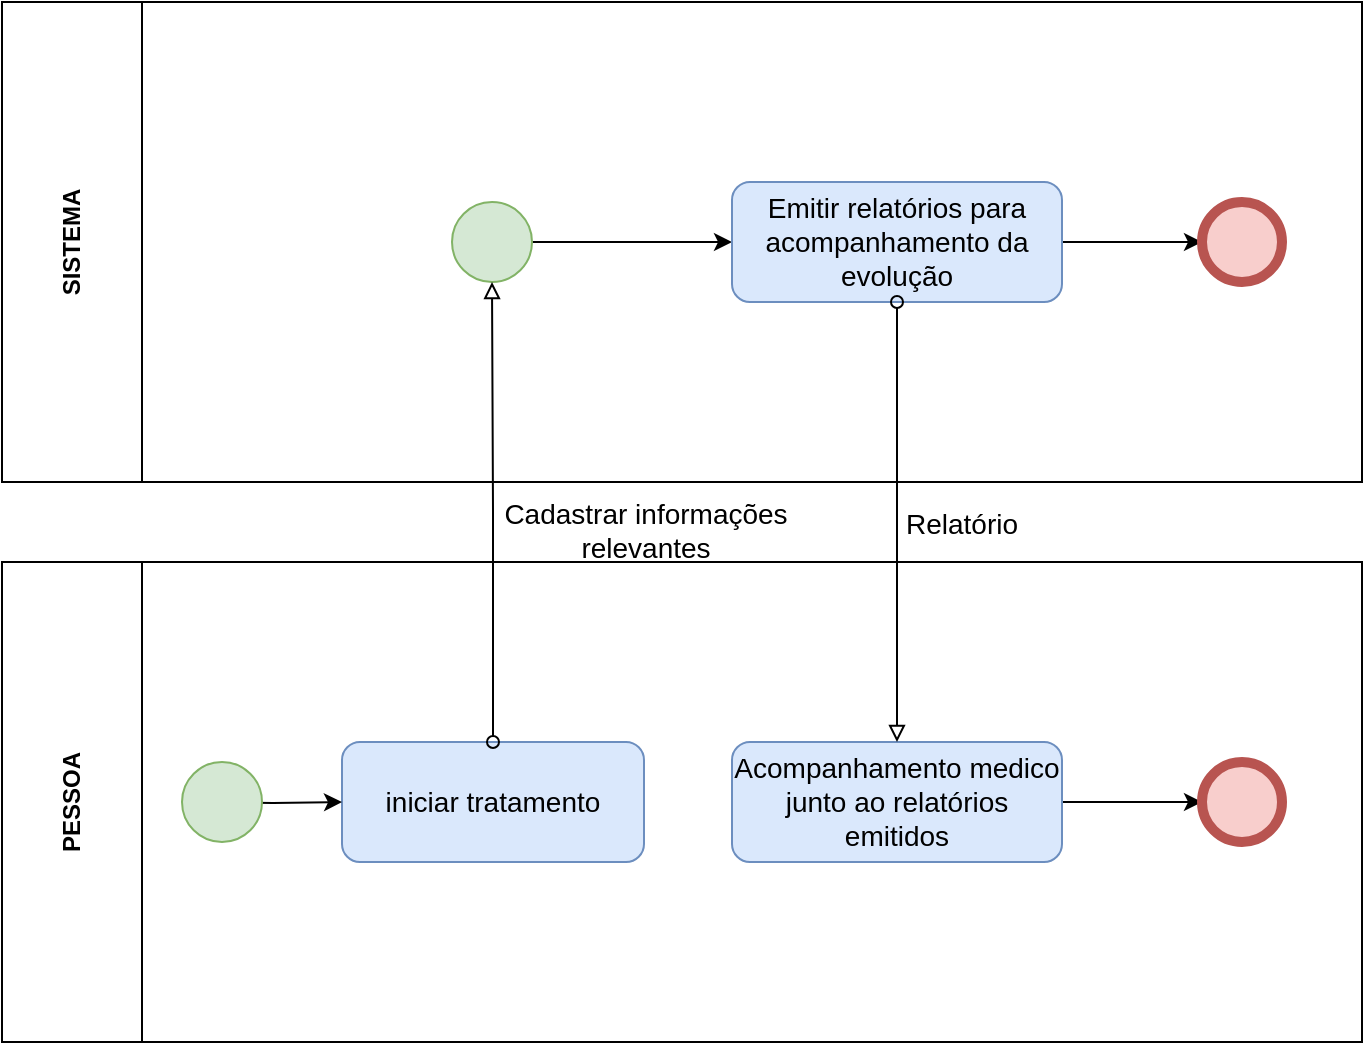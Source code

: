 <mxfile version="21.7.2" type="github">
  <diagram name="Page-1" id="2a216829-ef6e-dabb-86c1-c78162f3ba2b">
    <mxGraphModel dx="2040" dy="932" grid="0" gridSize="10" guides="0" tooltips="1" connect="1" arrows="1" fold="1" page="0" pageScale="1" pageWidth="850" pageHeight="1100" background="none" math="0" shadow="0">
      <root>
        <mxCell id="0" />
        <mxCell id="1" parent="0" />
        <mxCell id="FSBz58N6oUObReiZ5gnp-5" value="PESSOA" style="swimlane;horizontal=0;whiteSpace=wrap;html=1;startSize=70;" vertex="1" parent="1">
          <mxGeometry x="450" y="490" width="680" height="240" as="geometry" />
        </mxCell>
        <mxCell id="FSBz58N6oUObReiZ5gnp-7" value="&lt;font style=&quot;font-size: 14px;&quot;&gt;iniciar tratamento&lt;/font&gt;" style="rounded=1;whiteSpace=wrap;html=1;fillColor=#dae8fc;strokeColor=#6c8ebf;" vertex="1" parent="FSBz58N6oUObReiZ5gnp-5">
          <mxGeometry x="170" y="90" width="151" height="60" as="geometry" />
        </mxCell>
        <mxCell id="FSBz58N6oUObReiZ5gnp-44" style="edgeStyle=orthogonalEdgeStyle;rounded=0;orthogonalLoop=1;jettySize=auto;html=1;entryX=0;entryY=0.5;entryDx=0;entryDy=0;" edge="1" parent="FSBz58N6oUObReiZ5gnp-5" source="FSBz58N6oUObReiZ5gnp-22" target="FSBz58N6oUObReiZ5gnp-35">
          <mxGeometry relative="1" as="geometry" />
        </mxCell>
        <mxCell id="FSBz58N6oUObReiZ5gnp-22" value="&lt;font style=&quot;font-size: 14px;&quot;&gt;Acompanhamento medico junto ao relatórios emitidos&lt;/font&gt;" style="rounded=1;whiteSpace=wrap;html=1;fillColor=#dae8fc;strokeColor=#6c8ebf;" vertex="1" parent="FSBz58N6oUObReiZ5gnp-5">
          <mxGeometry x="365" y="90" width="165" height="60" as="geometry" />
        </mxCell>
        <mxCell id="FSBz58N6oUObReiZ5gnp-32" style="edgeStyle=orthogonalEdgeStyle;rounded=0;orthogonalLoop=1;jettySize=auto;html=1;entryX=0;entryY=0.5;entryDx=0;entryDy=0;" edge="1" parent="FSBz58N6oUObReiZ5gnp-5" target="FSBz58N6oUObReiZ5gnp-7">
          <mxGeometry relative="1" as="geometry">
            <mxPoint x="100" y="120" as="sourcePoint" />
          </mxGeometry>
        </mxCell>
        <mxCell id="FSBz58N6oUObReiZ5gnp-30" value="" style="ellipse;whiteSpace=wrap;html=1;aspect=fixed;fillColor=#d5e8d4;strokeColor=#82b366;" vertex="1" parent="FSBz58N6oUObReiZ5gnp-5">
          <mxGeometry x="90" y="100" width="40" height="40" as="geometry" />
        </mxCell>
        <mxCell id="FSBz58N6oUObReiZ5gnp-35" value="" style="ellipse;whiteSpace=wrap;html=1;aspect=fixed;fillColor=#f8cecc;strokeColor=#b85450;strokeWidth=5;" vertex="1" parent="FSBz58N6oUObReiZ5gnp-5">
          <mxGeometry x="600" y="100" width="40" height="40" as="geometry" />
        </mxCell>
        <mxCell id="FSBz58N6oUObReiZ5gnp-6" value="SISTEMA" style="swimlane;horizontal=0;whiteSpace=wrap;html=1;startSize=70;" vertex="1" parent="1">
          <mxGeometry x="450" y="210" width="680" height="240" as="geometry" />
        </mxCell>
        <mxCell id="FSBz58N6oUObReiZ5gnp-40" style="edgeStyle=orthogonalEdgeStyle;rounded=0;orthogonalLoop=1;jettySize=auto;html=1;entryX=0;entryY=0.5;entryDx=0;entryDy=0;" edge="1" parent="FSBz58N6oUObReiZ5gnp-6" source="FSBz58N6oUObReiZ5gnp-14" target="FSBz58N6oUObReiZ5gnp-19">
          <mxGeometry relative="1" as="geometry" />
        </mxCell>
        <mxCell id="FSBz58N6oUObReiZ5gnp-14" value="" style="ellipse;whiteSpace=wrap;html=1;aspect=fixed;fillColor=#d5e8d4;strokeColor=#82b366;" vertex="1" parent="FSBz58N6oUObReiZ5gnp-6">
          <mxGeometry x="225" y="100" width="40" height="40" as="geometry" />
        </mxCell>
        <mxCell id="FSBz58N6oUObReiZ5gnp-37" style="edgeStyle=orthogonalEdgeStyle;rounded=0;orthogonalLoop=1;jettySize=auto;html=1;entryX=0;entryY=0.5;entryDx=0;entryDy=0;" edge="1" parent="FSBz58N6oUObReiZ5gnp-6" source="FSBz58N6oUObReiZ5gnp-19" target="FSBz58N6oUObReiZ5gnp-36">
          <mxGeometry relative="1" as="geometry" />
        </mxCell>
        <mxCell id="FSBz58N6oUObReiZ5gnp-19" value="&lt;font style=&quot;font-size: 14px;&quot;&gt;Emitir relatórios para acompanhamento da evolução&lt;/font&gt;" style="rounded=1;whiteSpace=wrap;html=1;fillColor=#dae8fc;strokeColor=#6c8ebf;" vertex="1" parent="FSBz58N6oUObReiZ5gnp-6">
          <mxGeometry x="365" y="90" width="165" height="60" as="geometry" />
        </mxCell>
        <mxCell id="FSBz58N6oUObReiZ5gnp-36" value="" style="ellipse;whiteSpace=wrap;html=1;aspect=fixed;fillColor=#f8cecc;strokeColor=#b85450;strokeWidth=5;" vertex="1" parent="FSBz58N6oUObReiZ5gnp-6">
          <mxGeometry x="600" y="100" width="40" height="40" as="geometry" />
        </mxCell>
        <mxCell id="FSBz58N6oUObReiZ5gnp-23" style="edgeStyle=orthogonalEdgeStyle;rounded=0;orthogonalLoop=1;jettySize=auto;html=1;entryX=0.5;entryY=0;entryDx=0;entryDy=0;startArrow=oval;startFill=0;endArrow=block;endFill=0;" edge="1" parent="1" source="FSBz58N6oUObReiZ5gnp-19" target="FSBz58N6oUObReiZ5gnp-22">
          <mxGeometry relative="1" as="geometry" />
        </mxCell>
        <mxCell id="FSBz58N6oUObReiZ5gnp-41" style="edgeStyle=orthogonalEdgeStyle;rounded=0;orthogonalLoop=1;jettySize=auto;html=1;entryX=0.5;entryY=1;entryDx=0;entryDy=0;startArrow=oval;startFill=0;endArrow=block;endFill=0;" edge="1" parent="1" source="FSBz58N6oUObReiZ5gnp-7" target="FSBz58N6oUObReiZ5gnp-14">
          <mxGeometry relative="1" as="geometry" />
        </mxCell>
        <mxCell id="FSBz58N6oUObReiZ5gnp-39" value="&lt;font style=&quot;font-size: 14px;&quot;&gt;Cadastrar informações relevantes&lt;/font&gt;" style="text;html=1;strokeColor=none;fillColor=none;align=center;verticalAlign=middle;whiteSpace=wrap;rounded=0;" vertex="1" parent="1">
          <mxGeometry x="692" y="459" width="160" height="30" as="geometry" />
        </mxCell>
        <mxCell id="FSBz58N6oUObReiZ5gnp-43" value="&lt;font style=&quot;font-size: 14px;&quot;&gt;Relatório&lt;/font&gt;" style="text;html=1;strokeColor=none;fillColor=none;align=center;verticalAlign=middle;whiteSpace=wrap;rounded=0;" vertex="1" parent="1">
          <mxGeometry x="900" y="456" width="60" height="30" as="geometry" />
        </mxCell>
      </root>
    </mxGraphModel>
  </diagram>
</mxfile>
